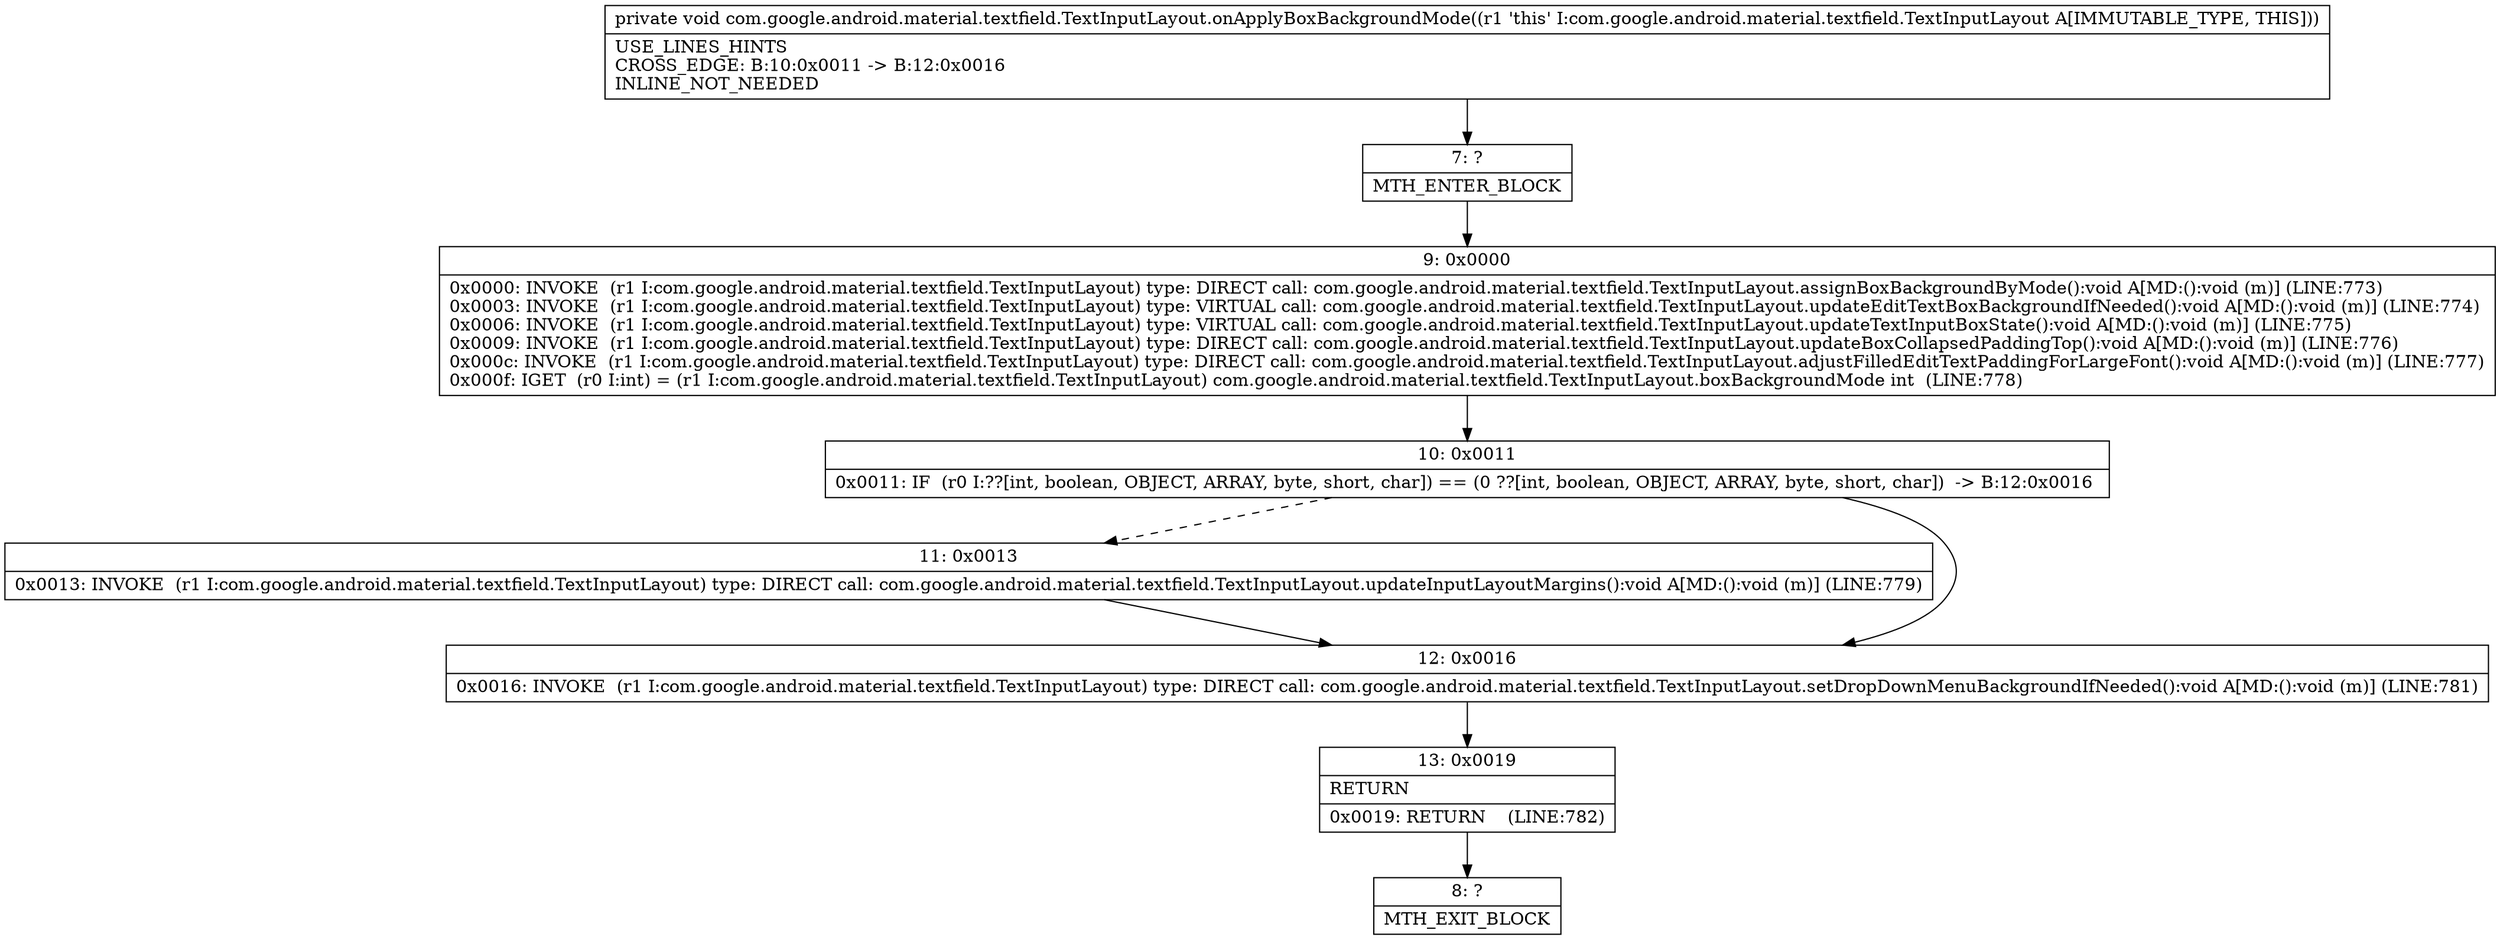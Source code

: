 digraph "CFG forcom.google.android.material.textfield.TextInputLayout.onApplyBoxBackgroundMode()V" {
Node_7 [shape=record,label="{7\:\ ?|MTH_ENTER_BLOCK\l}"];
Node_9 [shape=record,label="{9\:\ 0x0000|0x0000: INVOKE  (r1 I:com.google.android.material.textfield.TextInputLayout) type: DIRECT call: com.google.android.material.textfield.TextInputLayout.assignBoxBackgroundByMode():void A[MD:():void (m)] (LINE:773)\l0x0003: INVOKE  (r1 I:com.google.android.material.textfield.TextInputLayout) type: VIRTUAL call: com.google.android.material.textfield.TextInputLayout.updateEditTextBoxBackgroundIfNeeded():void A[MD:():void (m)] (LINE:774)\l0x0006: INVOKE  (r1 I:com.google.android.material.textfield.TextInputLayout) type: VIRTUAL call: com.google.android.material.textfield.TextInputLayout.updateTextInputBoxState():void A[MD:():void (m)] (LINE:775)\l0x0009: INVOKE  (r1 I:com.google.android.material.textfield.TextInputLayout) type: DIRECT call: com.google.android.material.textfield.TextInputLayout.updateBoxCollapsedPaddingTop():void A[MD:():void (m)] (LINE:776)\l0x000c: INVOKE  (r1 I:com.google.android.material.textfield.TextInputLayout) type: DIRECT call: com.google.android.material.textfield.TextInputLayout.adjustFilledEditTextPaddingForLargeFont():void A[MD:():void (m)] (LINE:777)\l0x000f: IGET  (r0 I:int) = (r1 I:com.google.android.material.textfield.TextInputLayout) com.google.android.material.textfield.TextInputLayout.boxBackgroundMode int  (LINE:778)\l}"];
Node_10 [shape=record,label="{10\:\ 0x0011|0x0011: IF  (r0 I:??[int, boolean, OBJECT, ARRAY, byte, short, char]) == (0 ??[int, boolean, OBJECT, ARRAY, byte, short, char])  \-\> B:12:0x0016 \l}"];
Node_11 [shape=record,label="{11\:\ 0x0013|0x0013: INVOKE  (r1 I:com.google.android.material.textfield.TextInputLayout) type: DIRECT call: com.google.android.material.textfield.TextInputLayout.updateInputLayoutMargins():void A[MD:():void (m)] (LINE:779)\l}"];
Node_12 [shape=record,label="{12\:\ 0x0016|0x0016: INVOKE  (r1 I:com.google.android.material.textfield.TextInputLayout) type: DIRECT call: com.google.android.material.textfield.TextInputLayout.setDropDownMenuBackgroundIfNeeded():void A[MD:():void (m)] (LINE:781)\l}"];
Node_13 [shape=record,label="{13\:\ 0x0019|RETURN\l|0x0019: RETURN    (LINE:782)\l}"];
Node_8 [shape=record,label="{8\:\ ?|MTH_EXIT_BLOCK\l}"];
MethodNode[shape=record,label="{private void com.google.android.material.textfield.TextInputLayout.onApplyBoxBackgroundMode((r1 'this' I:com.google.android.material.textfield.TextInputLayout A[IMMUTABLE_TYPE, THIS]))  | USE_LINES_HINTS\lCROSS_EDGE: B:10:0x0011 \-\> B:12:0x0016\lINLINE_NOT_NEEDED\l}"];
MethodNode -> Node_7;Node_7 -> Node_9;
Node_9 -> Node_10;
Node_10 -> Node_11[style=dashed];
Node_10 -> Node_12;
Node_11 -> Node_12;
Node_12 -> Node_13;
Node_13 -> Node_8;
}

